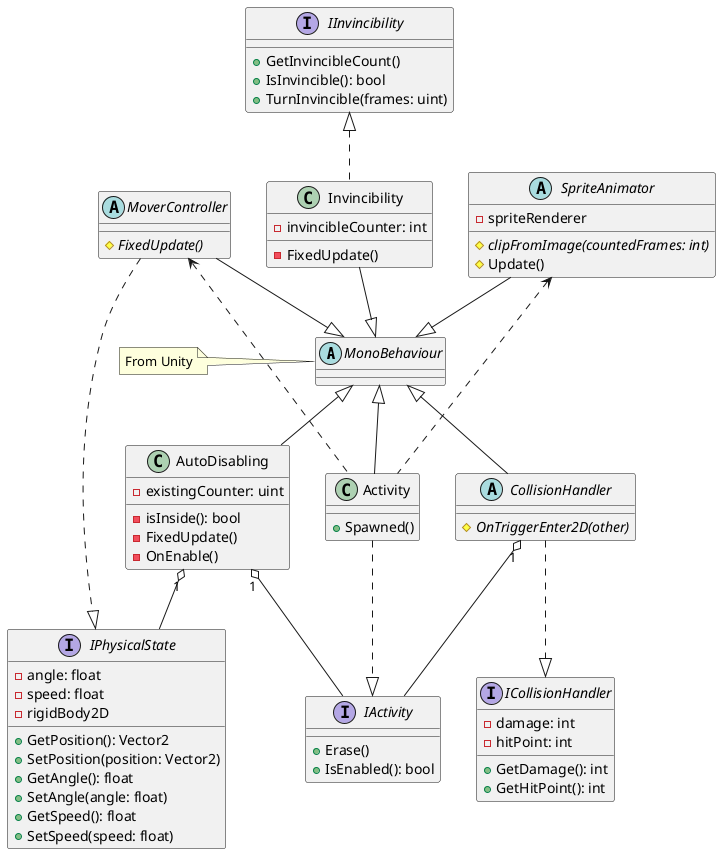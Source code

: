 @startuml classes
abstract MonoBehaviour
note left of MonoBehaviour
    From Unity
end note

interface IActivity {
    +Erase()
    +IsEnabled(): bool
}

class Activity {
    +Spawned()
}

MonoBehaviour <|-- Activity
Activity ..|> IActivity

interface IPhysicalState {
    -angle: float
    -speed: float
    -rigidBody2D
    +GetPosition(): Vector2
    +SetPosition(position: Vector2)
    +GetAngle(): float
    +SetAngle(angle: float)
    +GetSpeed(): float
    +SetSpeed(speed: float)
}

class AutoDisabling {
    -existingCounter: uint
    -isInside(): bool
    -FixedUpdate()
    -OnEnable()
}

MonoBehaviour <|-- AutoDisabling
AutoDisabling "1" o-- IActivity
AutoDisabling "1" o-- IPhysicalState

interface IInvincibility {
    +GetInvincibleCount()
    +IsInvincible(): bool
    +TurnInvincible(frames: uint)
}

class Invincibility {
    -invincibleCounter: int
    -FixedUpdate()
}

IInvincibility <|.. Invincibility
Invincibility --|> MonoBehaviour

interface ICollisionHandler {
    -damage: int
    -hitPoint: int
    +GetDamage(): int
    +GetHitPoint(): int
}

abstract CollisionHandler {
    #{abstract} OnTriggerEnter2D(other)
}

MonoBehaviour <|-- CollisionHandler
CollisionHandler ..|> ICollisionHandler
CollisionHandler "1" o-- IActivity

abstract MoverController {
    #{abstract} FixedUpdate()
}

MoverController --|> MonoBehaviour
MoverController ..|> IPhysicalState
MoverController <.. Activity

abstract SpriteAnimator {
    -spriteRenderer
    #{abstract} clipFromImage(countedFrames: int)
    #Update()
}

SpriteAnimator --|> MonoBehaviour
SpriteAnimator <.. Activity
@enduml